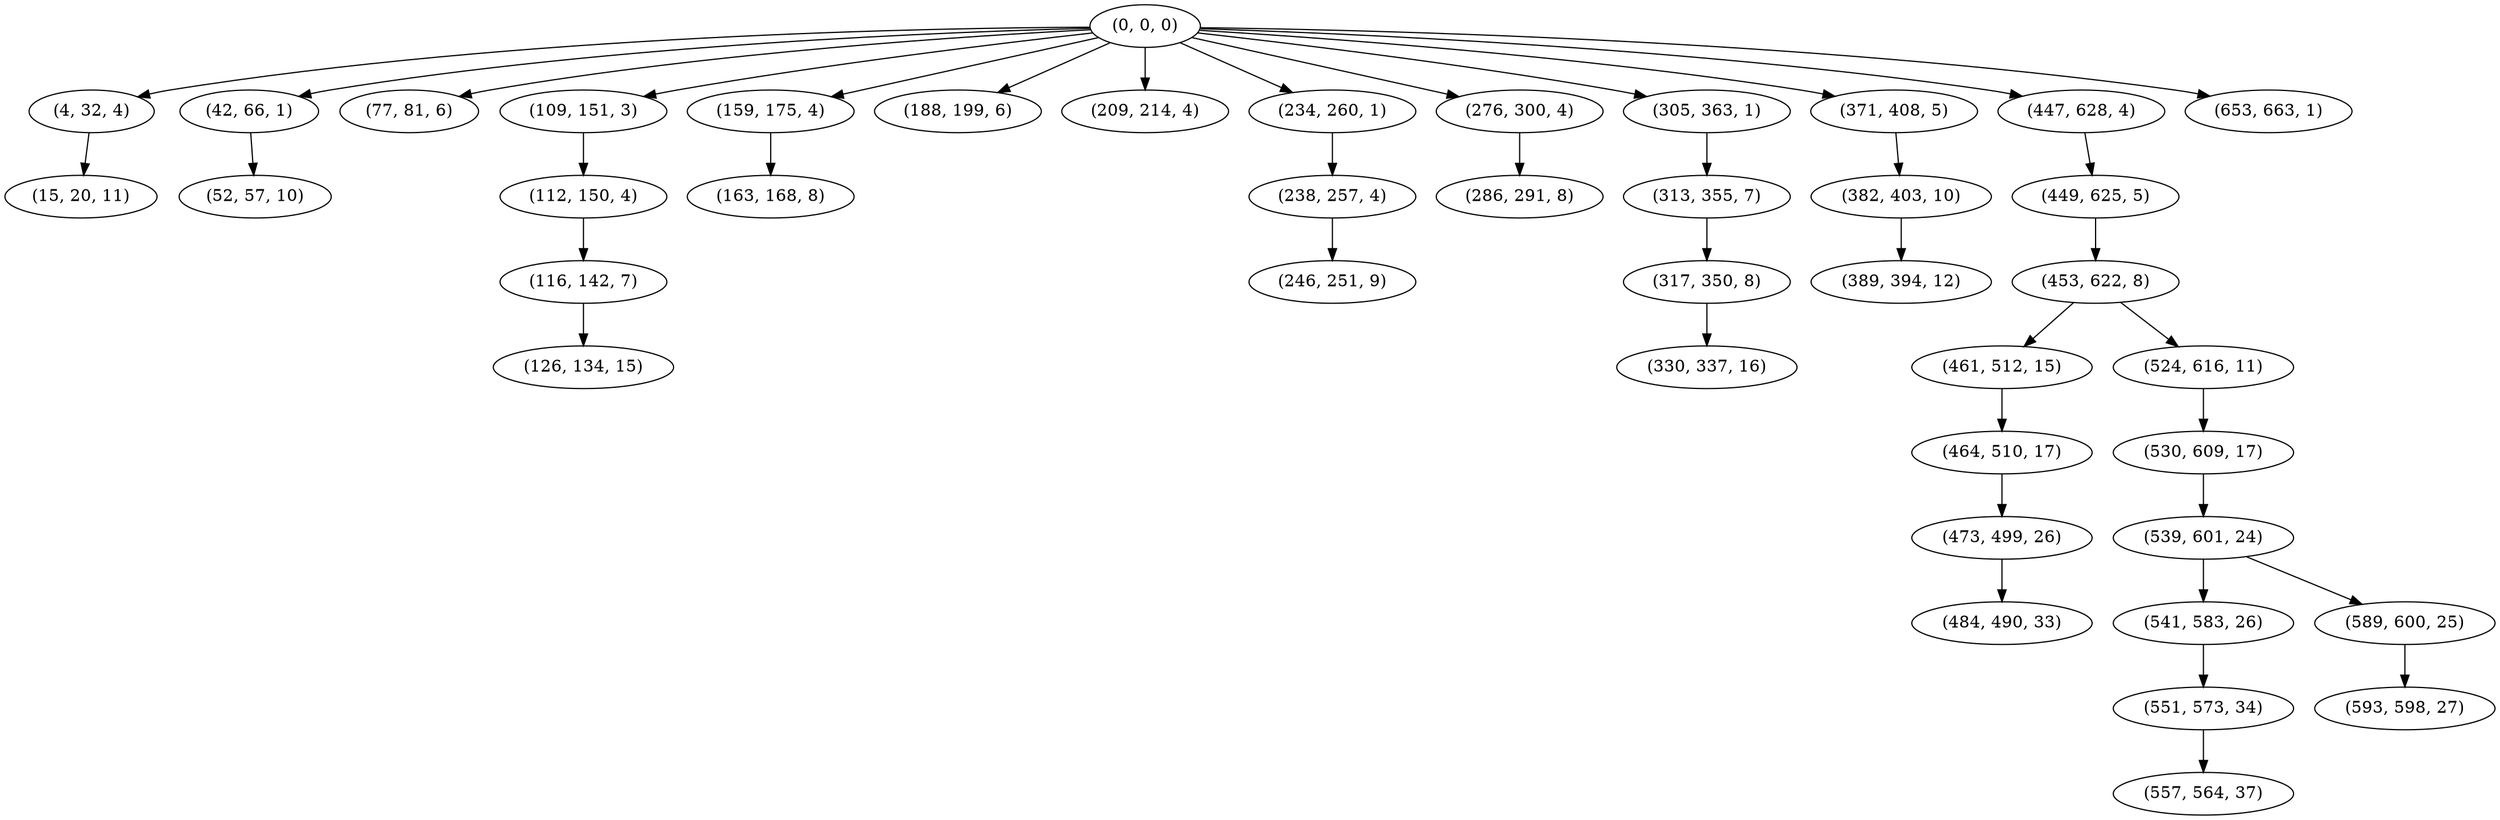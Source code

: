 digraph tree {
    "(0, 0, 0)";
    "(4, 32, 4)";
    "(15, 20, 11)";
    "(42, 66, 1)";
    "(52, 57, 10)";
    "(77, 81, 6)";
    "(109, 151, 3)";
    "(112, 150, 4)";
    "(116, 142, 7)";
    "(126, 134, 15)";
    "(159, 175, 4)";
    "(163, 168, 8)";
    "(188, 199, 6)";
    "(209, 214, 4)";
    "(234, 260, 1)";
    "(238, 257, 4)";
    "(246, 251, 9)";
    "(276, 300, 4)";
    "(286, 291, 8)";
    "(305, 363, 1)";
    "(313, 355, 7)";
    "(317, 350, 8)";
    "(330, 337, 16)";
    "(371, 408, 5)";
    "(382, 403, 10)";
    "(389, 394, 12)";
    "(447, 628, 4)";
    "(449, 625, 5)";
    "(453, 622, 8)";
    "(461, 512, 15)";
    "(464, 510, 17)";
    "(473, 499, 26)";
    "(484, 490, 33)";
    "(524, 616, 11)";
    "(530, 609, 17)";
    "(539, 601, 24)";
    "(541, 583, 26)";
    "(551, 573, 34)";
    "(557, 564, 37)";
    "(589, 600, 25)";
    "(593, 598, 27)";
    "(653, 663, 1)";
    "(0, 0, 0)" -> "(4, 32, 4)";
    "(0, 0, 0)" -> "(42, 66, 1)";
    "(0, 0, 0)" -> "(77, 81, 6)";
    "(0, 0, 0)" -> "(109, 151, 3)";
    "(0, 0, 0)" -> "(159, 175, 4)";
    "(0, 0, 0)" -> "(188, 199, 6)";
    "(0, 0, 0)" -> "(209, 214, 4)";
    "(0, 0, 0)" -> "(234, 260, 1)";
    "(0, 0, 0)" -> "(276, 300, 4)";
    "(0, 0, 0)" -> "(305, 363, 1)";
    "(0, 0, 0)" -> "(371, 408, 5)";
    "(0, 0, 0)" -> "(447, 628, 4)";
    "(0, 0, 0)" -> "(653, 663, 1)";
    "(4, 32, 4)" -> "(15, 20, 11)";
    "(42, 66, 1)" -> "(52, 57, 10)";
    "(109, 151, 3)" -> "(112, 150, 4)";
    "(112, 150, 4)" -> "(116, 142, 7)";
    "(116, 142, 7)" -> "(126, 134, 15)";
    "(159, 175, 4)" -> "(163, 168, 8)";
    "(234, 260, 1)" -> "(238, 257, 4)";
    "(238, 257, 4)" -> "(246, 251, 9)";
    "(276, 300, 4)" -> "(286, 291, 8)";
    "(305, 363, 1)" -> "(313, 355, 7)";
    "(313, 355, 7)" -> "(317, 350, 8)";
    "(317, 350, 8)" -> "(330, 337, 16)";
    "(371, 408, 5)" -> "(382, 403, 10)";
    "(382, 403, 10)" -> "(389, 394, 12)";
    "(447, 628, 4)" -> "(449, 625, 5)";
    "(449, 625, 5)" -> "(453, 622, 8)";
    "(453, 622, 8)" -> "(461, 512, 15)";
    "(453, 622, 8)" -> "(524, 616, 11)";
    "(461, 512, 15)" -> "(464, 510, 17)";
    "(464, 510, 17)" -> "(473, 499, 26)";
    "(473, 499, 26)" -> "(484, 490, 33)";
    "(524, 616, 11)" -> "(530, 609, 17)";
    "(530, 609, 17)" -> "(539, 601, 24)";
    "(539, 601, 24)" -> "(541, 583, 26)";
    "(539, 601, 24)" -> "(589, 600, 25)";
    "(541, 583, 26)" -> "(551, 573, 34)";
    "(551, 573, 34)" -> "(557, 564, 37)";
    "(589, 600, 25)" -> "(593, 598, 27)";
}
